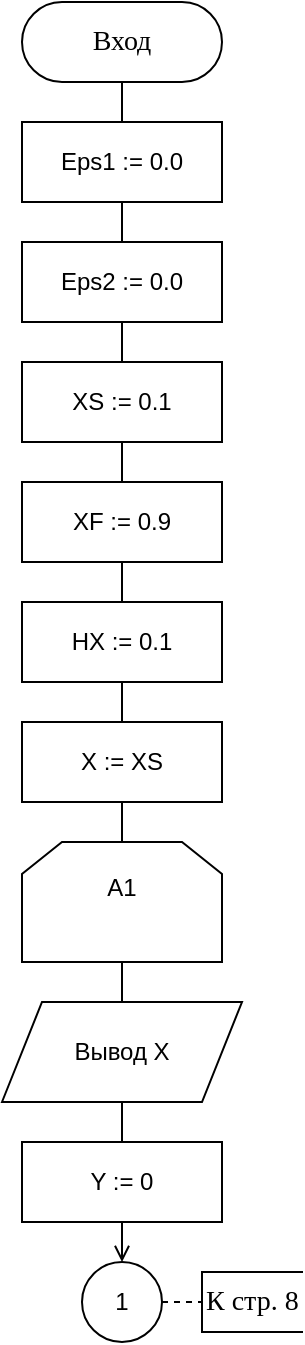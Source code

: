 <mxfile version="15.3.8" type="device" pages="4"><diagram id="9gmfruYeRPIDGC8wQtNc" name="1"><mxGraphModel dx="1024" dy="592" grid="1" gridSize="10" guides="1" tooltips="1" connect="1" arrows="1" fold="1" page="1" pageScale="1" pageWidth="827" pageHeight="1169" math="0" shadow="0"><root><mxCell id="0"/><mxCell id="1" parent="0"/><mxCell id="8juXP-G68A6vsnn7mRuL-12" style="edgeStyle=orthogonalEdgeStyle;rounded=0;orthogonalLoop=1;jettySize=auto;html=1;exitX=0.5;exitY=1;exitDx=0;exitDy=0;entryX=0.5;entryY=0;entryDx=0;entryDy=0;endArrow=none;endFill=0;" parent="1" source="8juXP-G68A6vsnn7mRuL-1" target="8juXP-G68A6vsnn7mRuL-2" edge="1"><mxGeometry relative="1" as="geometry"/></mxCell><mxCell id="8juXP-G68A6vsnn7mRuL-1" value="&lt;font face=&quot;Times New Roman&quot; style=&quot;font-size: 14px&quot;&gt;Вход&lt;/font&gt;" style="rounded=1;whiteSpace=wrap;html=1;arcSize=50;" parent="1" vertex="1"><mxGeometry x="280" y="40" width="100" height="40" as="geometry"/></mxCell><mxCell id="8juXP-G68A6vsnn7mRuL-13" style="edgeStyle=orthogonalEdgeStyle;rounded=0;orthogonalLoop=1;jettySize=auto;html=1;exitX=0.5;exitY=1;exitDx=0;exitDy=0;entryX=0.5;entryY=0;entryDx=0;entryDy=0;endArrow=none;endFill=0;" parent="1" source="8juXP-G68A6vsnn7mRuL-2" target="8juXP-G68A6vsnn7mRuL-3" edge="1"><mxGeometry relative="1" as="geometry"/></mxCell><mxCell id="8juXP-G68A6vsnn7mRuL-2" value="Eps1 := 0.0" style="rounded=0;whiteSpace=wrap;html=1;" parent="1" vertex="1"><mxGeometry x="280" y="100" width="100" height="40" as="geometry"/></mxCell><mxCell id="8juXP-G68A6vsnn7mRuL-14" style="edgeStyle=orthogonalEdgeStyle;rounded=0;orthogonalLoop=1;jettySize=auto;html=1;exitX=0.5;exitY=1;exitDx=0;exitDy=0;entryX=0.5;entryY=0;entryDx=0;entryDy=0;endArrow=none;endFill=0;" parent="1" source="8juXP-G68A6vsnn7mRuL-3" target="8juXP-G68A6vsnn7mRuL-4" edge="1"><mxGeometry relative="1" as="geometry"/></mxCell><mxCell id="8juXP-G68A6vsnn7mRuL-3" value="Eps2 := 0.0" style="rounded=0;whiteSpace=wrap;html=1;" parent="1" vertex="1"><mxGeometry x="280" y="160" width="100" height="40" as="geometry"/></mxCell><mxCell id="8juXP-G68A6vsnn7mRuL-15" style="edgeStyle=orthogonalEdgeStyle;rounded=0;orthogonalLoop=1;jettySize=auto;html=1;exitX=0.5;exitY=1;exitDx=0;exitDy=0;entryX=0.5;entryY=0;entryDx=0;entryDy=0;endArrow=none;endFill=0;" parent="1" source="8juXP-G68A6vsnn7mRuL-4" target="8juXP-G68A6vsnn7mRuL-5" edge="1"><mxGeometry relative="1" as="geometry"/></mxCell><mxCell id="8juXP-G68A6vsnn7mRuL-4" value="XS := 0.1" style="rounded=0;whiteSpace=wrap;html=1;" parent="1" vertex="1"><mxGeometry x="280" y="220" width="100" height="40" as="geometry"/></mxCell><mxCell id="8juXP-G68A6vsnn7mRuL-17" style="edgeStyle=orthogonalEdgeStyle;rounded=0;orthogonalLoop=1;jettySize=auto;html=1;exitX=0.5;exitY=1;exitDx=0;exitDy=0;entryX=0.5;entryY=0;entryDx=0;entryDy=0;endArrow=none;endFill=0;" parent="1" source="8juXP-G68A6vsnn7mRuL-5" target="8juXP-G68A6vsnn7mRuL-6" edge="1"><mxGeometry relative="1" as="geometry"/></mxCell><mxCell id="8juXP-G68A6vsnn7mRuL-5" value="XF := 0.9" style="rounded=0;whiteSpace=wrap;html=1;" parent="1" vertex="1"><mxGeometry x="280" y="280" width="100" height="40" as="geometry"/></mxCell><mxCell id="8juXP-G68A6vsnn7mRuL-18" style="edgeStyle=orthogonalEdgeStyle;rounded=0;orthogonalLoop=1;jettySize=auto;html=1;exitX=0.5;exitY=1;exitDx=0;exitDy=0;entryX=0.5;entryY=0;entryDx=0;entryDy=0;endArrow=none;endFill=0;" parent="1" source="8juXP-G68A6vsnn7mRuL-6" target="8juXP-G68A6vsnn7mRuL-7" edge="1"><mxGeometry relative="1" as="geometry"/></mxCell><mxCell id="8juXP-G68A6vsnn7mRuL-6" value="HX := 0.1" style="rounded=0;whiteSpace=wrap;html=1;" parent="1" vertex="1"><mxGeometry x="280" y="340" width="100" height="40" as="geometry"/></mxCell><mxCell id="8juXP-G68A6vsnn7mRuL-19" style="edgeStyle=orthogonalEdgeStyle;rounded=0;orthogonalLoop=1;jettySize=auto;html=1;exitX=0.5;exitY=1;exitDx=0;exitDy=0;entryX=0.5;entryY=0;entryDx=0;entryDy=0;endArrow=none;endFill=0;" parent="1" source="8juXP-G68A6vsnn7mRuL-7" target="8juXP-G68A6vsnn7mRuL-8" edge="1"><mxGeometry relative="1" as="geometry"/></mxCell><mxCell id="8juXP-G68A6vsnn7mRuL-7" value="X := XS" style="rounded=0;whiteSpace=wrap;html=1;" parent="1" vertex="1"><mxGeometry x="280" y="400" width="100" height="40" as="geometry"/></mxCell><mxCell id="8juXP-G68A6vsnn7mRuL-20" style="edgeStyle=orthogonalEdgeStyle;rounded=0;orthogonalLoop=1;jettySize=auto;html=1;exitX=0.5;exitY=1;exitDx=0;exitDy=0;entryX=0.5;entryY=0;entryDx=0;entryDy=0;endArrow=none;endFill=0;" parent="1" source="8juXP-G68A6vsnn7mRuL-8" target="8juXP-G68A6vsnn7mRuL-9" edge="1"><mxGeometry relative="1" as="geometry"/></mxCell><mxCell id="8juXP-G68A6vsnn7mRuL-8" value="A1&lt;br&gt;&lt;br&gt;" style="shape=loopLimit;whiteSpace=wrap;html=1;" parent="1" vertex="1"><mxGeometry x="280" y="460" width="100" height="60" as="geometry"/></mxCell><mxCell id="8juXP-G68A6vsnn7mRuL-21" style="edgeStyle=orthogonalEdgeStyle;rounded=0;orthogonalLoop=1;jettySize=auto;html=1;exitX=0.5;exitY=1;exitDx=0;exitDy=0;entryX=0.5;entryY=0;entryDx=0;entryDy=0;endArrow=none;endFill=0;" parent="1" source="8juXP-G68A6vsnn7mRuL-9" target="8juXP-G68A6vsnn7mRuL-10" edge="1"><mxGeometry relative="1" as="geometry"/></mxCell><mxCell id="8juXP-G68A6vsnn7mRuL-9" value="Вывод X" style="shape=parallelogram;perimeter=parallelogramPerimeter;whiteSpace=wrap;html=1;fixedSize=1;" parent="1" vertex="1"><mxGeometry x="270" y="540" width="120" height="50" as="geometry"/></mxCell><mxCell id="8juXP-G68A6vsnn7mRuL-22" style="edgeStyle=orthogonalEdgeStyle;rounded=0;orthogonalLoop=1;jettySize=auto;html=1;exitX=0.5;exitY=1;exitDx=0;exitDy=0;entryX=0.5;entryY=0;entryDx=0;entryDy=0;endArrow=open;endFill=0;" parent="1" source="8juXP-G68A6vsnn7mRuL-10" target="8juXP-G68A6vsnn7mRuL-11" edge="1"><mxGeometry relative="1" as="geometry"/></mxCell><mxCell id="8juXP-G68A6vsnn7mRuL-10" value="Y := 0" style="rounded=0;whiteSpace=wrap;html=1;" parent="1" vertex="1"><mxGeometry x="280" y="610" width="100" height="40" as="geometry"/></mxCell><mxCell id="8juXP-G68A6vsnn7mRuL-11" value="1" style="ellipse;whiteSpace=wrap;html=1;aspect=fixed;" parent="1" vertex="1"><mxGeometry x="310" y="670" width="40" height="40" as="geometry"/></mxCell><mxCell id="nIvjMvlP7200FBzQKRM8-1" value="" style="endArrow=none;dashed=1;html=1;exitX=1;exitY=0.5;exitDx=0;exitDy=0;" parent="1" source="8juXP-G68A6vsnn7mRuL-11" edge="1"><mxGeometry width="50" height="50" relative="1" as="geometry"><mxPoint x="380" y="720" as="sourcePoint"/><mxPoint x="370" y="690" as="targetPoint"/></mxGeometry></mxCell><mxCell id="nIvjMvlP7200FBzQKRM8-2" value="&lt;font face=&quot;Times New Roman&quot; style=&quot;font-size: 14px&quot;&gt;К стр. 8&lt;/font&gt;" style="shape=partialRectangle;whiteSpace=wrap;html=1;bottom=1;right=1;left=1;top=0;fillColor=none;routingCenterX=-0.5;direction=south;align=left;" parent="1" vertex="1"><mxGeometry x="370" y="675" width="50" height="30" as="geometry"/></mxCell></root></mxGraphModel></diagram><diagram id="bFmFDQB3nz55uc6ClFrS" name="2"><mxGraphModel dx="1024" dy="592" grid="1" gridSize="10" guides="1" tooltips="1" connect="1" arrows="1" fold="1" page="1" pageScale="1" pageWidth="827" pageHeight="1169" math="0" shadow="0"><root><mxCell id="Yv3zDqngTNj2HVO2tSCc-0"/><mxCell id="Yv3zDqngTNj2HVO2tSCc-1" parent="Yv3zDqngTNj2HVO2tSCc-0"/><mxCell id="gm376fnpzQZLO394L_O3-1" style="edgeStyle=orthogonalEdgeStyle;rounded=0;orthogonalLoop=1;jettySize=auto;html=1;exitX=0.5;exitY=1;exitDx=0;exitDy=0;entryX=0.5;entryY=0;entryDx=0;entryDy=0;endArrow=open;endFill=0;" parent="Yv3zDqngTNj2HVO2tSCc-1" source="BJmzJJwuSOApzYdv45bV-0" target="s7yHXCPKb0v6-j1lRYhe-0" edge="1"><mxGeometry relative="1" as="geometry"/></mxCell><mxCell id="BJmzJJwuSOApzYdv45bV-0" value="1" style="ellipse;whiteSpace=wrap;html=1;aspect=fixed;" parent="Yv3zDqngTNj2HVO2tSCc-1" vertex="1"><mxGeometry x="310" y="60" width="40" height="40" as="geometry"/></mxCell><mxCell id="gm376fnpzQZLO394L_O3-5" style="edgeStyle=orthogonalEdgeStyle;rounded=0;orthogonalLoop=1;jettySize=auto;html=1;exitX=0.5;exitY=1;exitDx=0;exitDy=0;entryX=0.5;entryY=0;entryDx=0;entryDy=0;endArrow=none;endFill=0;" parent="Yv3zDqngTNj2HVO2tSCc-1" source="s7yHXCPKb0v6-j1lRYhe-0" target="s7yHXCPKb0v6-j1lRYhe-1" edge="1"><mxGeometry relative="1" as="geometry"/></mxCell><mxCell id="s7yHXCPKb0v6-j1lRYhe-0" value="Denum := 1" style="rounded=0;whiteSpace=wrap;html=1;" parent="Yv3zDqngTNj2HVO2tSCc-1" vertex="1"><mxGeometry x="280" y="120" width="100" height="40" as="geometry"/></mxCell><mxCell id="gm376fnpzQZLO394L_O3-7" style="edgeStyle=orthogonalEdgeStyle;rounded=0;orthogonalLoop=1;jettySize=auto;html=1;exitX=0.5;exitY=1;exitDx=0;exitDy=0;entryX=0.5;entryY=0;entryDx=0;entryDy=0;endArrow=none;endFill=0;" parent="Yv3zDqngTNj2HVO2tSCc-1" source="s7yHXCPKb0v6-j1lRYhe-1" target="s7yHXCPKb0v6-j1lRYhe-2" edge="1"><mxGeometry relative="1" as="geometry"/></mxCell><mxCell id="s7yHXCPKb0v6-j1lRYhe-1" value="k := 0" style="rounded=0;whiteSpace=wrap;html=1;" parent="Yv3zDqngTNj2HVO2tSCc-1" vertex="1"><mxGeometry x="280" y="180" width="100" height="40" as="geometry"/></mxCell><mxCell id="gm376fnpzQZLO394L_O3-8" style="edgeStyle=orthogonalEdgeStyle;rounded=0;orthogonalLoop=1;jettySize=auto;html=1;exitX=0.5;exitY=1;exitDx=0;exitDy=0;entryX=0.5;entryY=0;entryDx=0;entryDy=0;endArrow=none;endFill=0;" parent="Yv3zDqngTNj2HVO2tSCc-1" source="s7yHXCPKb0v6-j1lRYhe-2" target="s7yHXCPKb0v6-j1lRYhe-3" edge="1"><mxGeometry relative="1" as="geometry"/></mxCell><mxCell id="s7yHXCPKb0v6-j1lRYhe-2" value="Frac := X" style="rounded=0;whiteSpace=wrap;html=1;" parent="Yv3zDqngTNj2HVO2tSCc-1" vertex="1"><mxGeometry x="280" y="240" width="100" height="40" as="geometry"/></mxCell><mxCell id="gm376fnpzQZLO394L_O3-9" style="edgeStyle=orthogonalEdgeStyle;rounded=0;orthogonalLoop=1;jettySize=auto;html=1;exitX=0.5;exitY=1;exitDx=0;exitDy=0;entryX=0.5;entryY=0;entryDx=0;entryDy=0;endArrow=none;endFill=0;" parent="Yv3zDqngTNj2HVO2tSCc-1" source="s7yHXCPKb0v6-j1lRYhe-3" target="s7yHXCPKb0v6-j1lRYhe-4" edge="1"><mxGeometry relative="1" as="geometry"/></mxCell><mxCell id="s7yHXCPKb0v6-j1lRYhe-3" value="HasReached :=&lt;br&gt;false" style="rounded=0;whiteSpace=wrap;html=1;" parent="Yv3zDqngTNj2HVO2tSCc-1" vertex="1"><mxGeometry x="280" y="300" width="100" height="40" as="geometry"/></mxCell><mxCell id="gm376fnpzQZLO394L_O3-10" style="edgeStyle=orthogonalEdgeStyle;rounded=0;orthogonalLoop=1;jettySize=auto;html=1;exitX=0.5;exitY=1;exitDx=0;exitDy=0;entryX=0.5;entryY=0;entryDx=0;entryDy=0;endArrow=none;endFill=0;" parent="Yv3zDqngTNj2HVO2tSCc-1" source="s7yHXCPKb0v6-j1lRYhe-4" target="jybMXUVATHgSj30XBY1u-0" edge="1"><mxGeometry relative="1" as="geometry"/></mxCell><mxCell id="s7yHXCPKb0v6-j1lRYhe-4" value="A2&lt;br&gt;&lt;br&gt;&lt;br&gt;" style="shape=loopLimit;whiteSpace=wrap;html=1;" parent="Yv3zDqngTNj2HVO2tSCc-1" vertex="1"><mxGeometry x="280" y="360" width="100" height="60" as="geometry"/></mxCell><mxCell id="gm376fnpzQZLO394L_O3-11" style="edgeStyle=orthogonalEdgeStyle;rounded=0;orthogonalLoop=1;jettySize=auto;html=1;exitX=0.5;exitY=1;exitDx=0;exitDy=0;entryX=0.5;entryY=0;entryDx=0;entryDy=0;endArrow=none;endFill=0;" parent="Yv3zDqngTNj2HVO2tSCc-1" source="jybMXUVATHgSj30XBY1u-0" target="jybMXUVATHgSj30XBY1u-1" edge="1"><mxGeometry relative="1" as="geometry"/></mxCell><mxCell id="jybMXUVATHgSj30XBY1u-0" value="Y := Y + Frac" style="rounded=0;whiteSpace=wrap;html=1;" parent="Yv3zDqngTNj2HVO2tSCc-1" vertex="1"><mxGeometry x="280" y="440" width="100" height="40" as="geometry"/></mxCell><mxCell id="gm376fnpzQZLO394L_O3-12" style="edgeStyle=orthogonalEdgeStyle;rounded=0;orthogonalLoop=1;jettySize=auto;html=1;exitX=0.5;exitY=1;exitDx=0;exitDy=0;entryX=0.5;entryY=0;entryDx=0;entryDy=0;endArrow=none;endFill=0;" parent="Yv3zDqngTNj2HVO2tSCc-1" source="jybMXUVATHgSj30XBY1u-1" target="jybMXUVATHgSj30XBY1u-2" edge="1"><mxGeometry relative="1" as="geometry"/></mxCell><mxCell id="jybMXUVATHgSj30XBY1u-1" value="&lt;span&gt;k := k + 1&lt;/span&gt;" style="rounded=0;whiteSpace=wrap;html=1;" parent="Yv3zDqngTNj2HVO2tSCc-1" vertex="1"><mxGeometry x="280" y="500" width="100" height="40" as="geometry"/></mxCell><mxCell id="gm376fnpzQZLO394L_O3-13" style="edgeStyle=orthogonalEdgeStyle;rounded=0;orthogonalLoop=1;jettySize=auto;html=1;exitX=0.5;exitY=1;exitDx=0;exitDy=0;entryX=0.5;entryY=0;entryDx=0;entryDy=0;endArrow=none;endFill=0;" parent="Yv3zDqngTNj2HVO2tSCc-1" source="jybMXUVATHgSj30XBY1u-2" target="jybMXUVATHgSj30XBY1u-3" edge="1"><mxGeometry relative="1" as="geometry"/></mxCell><mxCell id="jybMXUVATHgSj30XBY1u-2" value="Num := exp((4*k+1)*ln(X))" style="rounded=0;whiteSpace=wrap;html=1;" parent="Yv3zDqngTNj2HVO2tSCc-1" vertex="1"><mxGeometry x="280" y="560" width="100" height="40" as="geometry"/></mxCell><mxCell id="gm376fnpzQZLO394L_O3-2" style="edgeStyle=orthogonalEdgeStyle;rounded=0;orthogonalLoop=1;jettySize=auto;html=1;exitX=0.5;exitY=1;exitDx=0;exitDy=0;entryX=0.5;entryY=0;entryDx=0;entryDy=0;endArrow=open;endFill=0;" parent="Yv3zDqngTNj2HVO2tSCc-1" source="jybMXUVATHgSj30XBY1u-3" target="gm376fnpzQZLO394L_O3-0" edge="1"><mxGeometry relative="1" as="geometry"/></mxCell><mxCell id="jybMXUVATHgSj30XBY1u-3" value="A3&lt;br&gt;&lt;br&gt;i := 0, i &amp;lt;= 3" style="shape=loopLimit;whiteSpace=wrap;html=1;" parent="Yv3zDqngTNj2HVO2tSCc-1" vertex="1"><mxGeometry x="280" y="620" width="100" height="60" as="geometry"/></mxCell><mxCell id="gm376fnpzQZLO394L_O3-0" value="2" style="ellipse;whiteSpace=wrap;html=1;aspect=fixed;" parent="Yv3zDqngTNj2HVO2tSCc-1" vertex="1"><mxGeometry x="310" y="700" width="40" height="40" as="geometry"/></mxCell><mxCell id="MQvlkc-9_nU_2n4SEYeD-0" value="&lt;font face=&quot;Times New Roman&quot; style=&quot;font-size: 14px&quot;&gt;К стр. 9&lt;/font&gt;" style="shape=partialRectangle;whiteSpace=wrap;html=1;bottom=1;right=1;left=1;top=0;fillColor=none;routingCenterX=-0.5;direction=south;align=left;" parent="Yv3zDqngTNj2HVO2tSCc-1" vertex="1"><mxGeometry x="370" y="705" width="50" height="30" as="geometry"/></mxCell><mxCell id="BG8MZfBlhMgAGeMvJQNx-1" value="" style="endArrow=none;dashed=1;html=1;exitX=1;exitY=0.5;exitDx=0;exitDy=0;" parent="Yv3zDqngTNj2HVO2tSCc-1" edge="1"><mxGeometry width="50" height="50" relative="1" as="geometry"><mxPoint x="350" y="719.83" as="sourcePoint"/><mxPoint x="370" y="719.83" as="targetPoint"/><Array as="points"/></mxGeometry></mxCell><mxCell id="BG8MZfBlhMgAGeMvJQNx-4" value="&lt;font face=&quot;Times New Roman&quot; style=&quot;font-size: 14px&quot;&gt;Из стр. 7&lt;/font&gt;" style="shape=partialRectangle;whiteSpace=wrap;html=1;bottom=1;right=1;left=1;top=0;fillColor=none;routingCenterX=-0.5;direction=north;align=right;" parent="Yv3zDqngTNj2HVO2tSCc-1" vertex="1"><mxGeometry x="230" y="65" width="60" height="30" as="geometry"/></mxCell><mxCell id="BG8MZfBlhMgAGeMvJQNx-5" value="" style="endArrow=none;dashed=1;html=1;exitX=1;exitY=0.5;exitDx=0;exitDy=0;" parent="Yv3zDqngTNj2HVO2tSCc-1" edge="1"><mxGeometry width="50" height="50" relative="1" as="geometry"><mxPoint x="290" y="79.83" as="sourcePoint"/><mxPoint x="310" y="79.83" as="targetPoint"/><Array as="points"/></mxGeometry></mxCell></root></mxGraphModel></diagram><diagram id="-FrgCTVgiwag61V2sfPa" name="3"><mxGraphModel dx="1024" dy="592" grid="1" gridSize="10" guides="1" tooltips="1" connect="1" arrows="1" fold="1" page="1" pageScale="1" pageWidth="827" pageHeight="1169" math="0" shadow="0"><root><mxCell id="81coDlPAgN-adyMaMoHY-0"/><mxCell id="81coDlPAgN-adyMaMoHY-1" parent="81coDlPAgN-adyMaMoHY-0"/><mxCell id="ObcXSGe7cE1EBBFlqTI6-4" style="edgeStyle=orthogonalEdgeStyle;rounded=0;orthogonalLoop=1;jettySize=auto;html=1;exitX=0.5;exitY=1;exitDx=0;exitDy=0;entryX=0.5;entryY=0;entryDx=0;entryDy=0;endArrow=open;endFill=0;" parent="81coDlPAgN-adyMaMoHY-1" source="81coDlPAgN-adyMaMoHY-2" target="XB9fHCSMAYWEXwSk6iAX-0" edge="1"><mxGeometry relative="1" as="geometry"/></mxCell><mxCell id="81coDlPAgN-adyMaMoHY-2" value="2" style="ellipse;whiteSpace=wrap;html=1;aspect=fixed;" parent="81coDlPAgN-adyMaMoHY-1" vertex="1"><mxGeometry x="280" y="40" width="40" height="40" as="geometry"/></mxCell><mxCell id="ObcXSGe7cE1EBBFlqTI6-5" style="edgeStyle=orthogonalEdgeStyle;rounded=0;orthogonalLoop=1;jettySize=auto;html=1;exitX=0.5;exitY=1;exitDx=0;exitDy=0;entryX=0.5;entryY=0;entryDx=0;entryDy=0;endArrow=none;endFill=0;" parent="81coDlPAgN-adyMaMoHY-1" source="XB9fHCSMAYWEXwSk6iAX-0" target="IN4kfbdDT-2hwV58Ja2N-0" edge="1"><mxGeometry relative="1" as="geometry"/></mxCell><mxCell id="XB9fHCSMAYWEXwSk6iAX-0" value="Denum := Denum&lt;br&gt;&amp;nbsp;* (4*k+1 - i)" style="rounded=0;whiteSpace=wrap;html=1;" parent="81coDlPAgN-adyMaMoHY-1" vertex="1"><mxGeometry x="250" y="100" width="100" height="40" as="geometry"/></mxCell><mxCell id="ObcXSGe7cE1EBBFlqTI6-7" style="edgeStyle=orthogonalEdgeStyle;rounded=0;orthogonalLoop=1;jettySize=auto;html=1;exitX=0.5;exitY=1;exitDx=0;exitDy=0;entryX=0.5;entryY=0;entryDx=0;entryDy=0;endArrow=none;endFill=0;" parent="81coDlPAgN-adyMaMoHY-1" source="IN4kfbdDT-2hwV58Ja2N-0" target="dyCKrb7bhC_7fadmVed5-0" edge="1"><mxGeometry relative="1" as="geometry"/></mxCell><mxCell id="IN4kfbdDT-2hwV58Ja2N-0" value="i := i + 1&lt;br&gt;&lt;br&gt;A3" style="shape=loopLimit;whiteSpace=wrap;html=1;flipV=1;" parent="81coDlPAgN-adyMaMoHY-1" vertex="1"><mxGeometry x="250" y="160" width="100" height="60" as="geometry"/></mxCell><mxCell id="ObcXSGe7cE1EBBFlqTI6-8" style="edgeStyle=orthogonalEdgeStyle;rounded=0;orthogonalLoop=1;jettySize=auto;html=1;exitX=0.5;exitY=1;exitDx=0;exitDy=0;entryX=0.5;entryY=0;entryDx=0;entryDy=0;endArrow=none;endFill=0;" parent="81coDlPAgN-adyMaMoHY-1" source="dyCKrb7bhC_7fadmVed5-0" target="dyCKrb7bhC_7fadmVed5-1" edge="1"><mxGeometry relative="1" as="geometry"/></mxCell><mxCell id="dyCKrb7bhC_7fadmVed5-0" value="Frac := Num / Denum" style="rounded=0;whiteSpace=wrap;html=1;" parent="81coDlPAgN-adyMaMoHY-1" vertex="1"><mxGeometry x="250" y="240" width="100" height="40" as="geometry"/></mxCell><mxCell id="ObcXSGe7cE1EBBFlqTI6-9" style="edgeStyle=orthogonalEdgeStyle;rounded=0;orthogonalLoop=1;jettySize=auto;html=1;exitX=0.5;exitY=1;exitDx=0;exitDy=0;entryX=0.5;entryY=0;entryDx=0;entryDy=0;endArrow=none;endFill=0;" parent="81coDlPAgN-adyMaMoHY-1" source="dyCKrb7bhC_7fadmVed5-1" target="dyCKrb7bhC_7fadmVed5-2" edge="1"><mxGeometry relative="1" as="geometry"/></mxCell><mxCell id="ObcXSGe7cE1EBBFlqTI6-15" style="edgeStyle=orthogonalEdgeStyle;rounded=0;orthogonalLoop=1;jettySize=auto;html=1;exitX=1;exitY=0.5;exitDx=0;exitDy=0;endArrow=open;endFill=0;" parent="81coDlPAgN-adyMaMoHY-1" source="dyCKrb7bhC_7fadmVed5-1" edge="1"><mxGeometry relative="1" as="geometry"><mxPoint x="300" y="480" as="targetPoint"/><Array as="points"><mxPoint x="370" y="320"/><mxPoint x="370" y="480"/></Array></mxGeometry></mxCell><mxCell id="dyCKrb7bhC_7fadmVed5-1" value="Условие" style="rhombus;whiteSpace=wrap;html=1;" parent="81coDlPAgN-adyMaMoHY-1" vertex="1"><mxGeometry x="250" y="300" width="100" height="40" as="geometry"/></mxCell><mxCell id="ObcXSGe7cE1EBBFlqTI6-10" style="edgeStyle=orthogonalEdgeStyle;rounded=0;orthogonalLoop=1;jettySize=auto;html=1;exitX=0.5;exitY=1;exitDx=0;exitDy=0;entryX=0.5;entryY=0;entryDx=0;entryDy=0;endArrow=none;endFill=0;" parent="81coDlPAgN-adyMaMoHY-1" source="dyCKrb7bhC_7fadmVed5-2" target="dyCKrb7bhC_7fadmVed5-3" edge="1"><mxGeometry relative="1" as="geometry"/></mxCell><mxCell id="dyCKrb7bhC_7fadmVed5-2" value="HasReached := true" style="rounded=0;whiteSpace=wrap;html=1;" parent="81coDlPAgN-adyMaMoHY-1" vertex="1"><mxGeometry x="250" y="360" width="100" height="40" as="geometry"/></mxCell><mxCell id="ObcXSGe7cE1EBBFlqTI6-11" style="edgeStyle=orthogonalEdgeStyle;rounded=0;orthogonalLoop=1;jettySize=auto;html=1;exitX=0.5;exitY=1;exitDx=0;exitDy=0;entryX=0.5;entryY=0;entryDx=0;entryDy=0;endArrow=none;endFill=0;" parent="81coDlPAgN-adyMaMoHY-1" source="dyCKrb7bhC_7fadmVed5-3" target="ObcXSGe7cE1EBBFlqTI6-0" edge="1"><mxGeometry relative="1" as="geometry"/></mxCell><mxCell id="dyCKrb7bhC_7fadmVed5-3" value="Вывод Y" style="shape=parallelogram;perimeter=parallelogramPerimeter;whiteSpace=wrap;html=1;fixedSize=1;" parent="81coDlPAgN-adyMaMoHY-1" vertex="1"><mxGeometry x="240" y="420" width="120" height="50" as="geometry"/></mxCell><mxCell id="ObcXSGe7cE1EBBFlqTI6-12" style="edgeStyle=orthogonalEdgeStyle;rounded=0;orthogonalLoop=1;jettySize=auto;html=1;exitX=0.5;exitY=1;exitDx=0;exitDy=0;entryX=0.5;entryY=0;entryDx=0;entryDy=0;endArrow=none;endFill=0;" parent="81coDlPAgN-adyMaMoHY-1" source="ObcXSGe7cE1EBBFlqTI6-0" target="ObcXSGe7cE1EBBFlqTI6-1" edge="1"><mxGeometry relative="1" as="geometry"/></mxCell><mxCell id="ObcXSGe7cE1EBBFlqTI6-0" value="Frac &amp;lt;= Eps2&lt;br&gt;&lt;br&gt;A2" style="shape=loopLimit;whiteSpace=wrap;html=1;flipV=1;" parent="81coDlPAgN-adyMaMoHY-1" vertex="1"><mxGeometry x="250" y="490" width="100" height="60" as="geometry"/></mxCell><mxCell id="ObcXSGe7cE1EBBFlqTI6-13" style="edgeStyle=orthogonalEdgeStyle;rounded=0;orthogonalLoop=1;jettySize=auto;html=1;exitX=0.5;exitY=1;exitDx=0;exitDy=0;entryX=0.5;entryY=0;entryDx=0;entryDy=0;endArrow=none;endFill=0;" parent="81coDlPAgN-adyMaMoHY-1" source="ObcXSGe7cE1EBBFlqTI6-1" edge="1"><mxGeometry relative="1" as="geometry"><mxPoint x="300" y="640" as="targetPoint"/></mxGeometry></mxCell><mxCell id="ObcXSGe7cE1EBBFlqTI6-1" value="Вывод Y" style="shape=parallelogram;perimeter=parallelogramPerimeter;whiteSpace=wrap;html=1;fixedSize=1;" parent="81coDlPAgN-adyMaMoHY-1" vertex="1"><mxGeometry x="240" y="570" width="120" height="50" as="geometry"/></mxCell><mxCell id="ObcXSGe7cE1EBBFlqTI6-16" value="Да" style="text;html=1;strokeColor=none;fillColor=none;align=center;verticalAlign=middle;whiteSpace=wrap;rounded=0;" parent="81coDlPAgN-adyMaMoHY-1" vertex="1"><mxGeometry x="289" y="336" width="40" height="20" as="geometry"/></mxCell><mxCell id="ObcXSGe7cE1EBBFlqTI6-17" value="Нет" style="text;html=1;strokeColor=none;fillColor=none;align=center;verticalAlign=middle;whiteSpace=wrap;rounded=0;" parent="81coDlPAgN-adyMaMoHY-1" vertex="1"><mxGeometry x="341" y="303" width="40" height="20" as="geometry"/></mxCell><mxCell id="QRPuEU_MT9uuIyXWPzlP-0" value="&lt;font face=&quot;Times New Roman&quot; style=&quot;font-size: 14px&quot;&gt;Из стр. 8&lt;/font&gt;" style="shape=partialRectangle;whiteSpace=wrap;html=1;bottom=1;right=1;left=1;top=0;fillColor=none;routingCenterX=-0.5;direction=north;align=right;" parent="81coDlPAgN-adyMaMoHY-1" vertex="1"><mxGeometry x="200" y="45" width="60" height="30" as="geometry"/></mxCell><mxCell id="QRPuEU_MT9uuIyXWPzlP-1" value="" style="endArrow=none;dashed=1;html=1;exitX=1;exitY=0.5;exitDx=0;exitDy=0;" parent="81coDlPAgN-adyMaMoHY-1" edge="1"><mxGeometry width="50" height="50" relative="1" as="geometry"><mxPoint x="260.0" y="59.83" as="sourcePoint"/><mxPoint x="280.0" y="59.83" as="targetPoint"/><Array as="points"/></mxGeometry></mxCell><mxCell id="Adgb_BWSEcr0SWOtm7um-0" value="&lt;font face=&quot;Times New Roman&quot;&gt;&lt;span style=&quot;font-size: 14px&quot;&gt;not HasReached&lt;br&gt;and&lt;br&gt;Frac &amp;lt;= Eps1&lt;br&gt;&lt;/span&gt;&lt;/font&gt;" style="shape=partialRectangle;whiteSpace=wrap;html=1;bottom=1;right=1;left=1;top=0;fillColor=none;routingCenterX=-0.5;direction=north;align=right;" parent="81coDlPAgN-adyMaMoHY-1" vertex="1"><mxGeometry x="130" y="293.75" width="100" height="52.5" as="geometry"/></mxCell><mxCell id="Adgb_BWSEcr0SWOtm7um-1" value="" style="endArrow=none;dashed=1;html=1;exitX=1;exitY=0.5;exitDx=0;exitDy=0;" parent="81coDlPAgN-adyMaMoHY-1" edge="1"><mxGeometry width="50" height="50" relative="1" as="geometry"><mxPoint x="230" y="319.83" as="sourcePoint"/><mxPoint x="250" y="319.83" as="targetPoint"/><Array as="points"/></mxGeometry></mxCell><mxCell id="gHHrrCcvat5FUatSe6_C-0" value="" style="endArrow=none;dashed=1;html=1;" parent="81coDlPAgN-adyMaMoHY-1" edge="1"><mxGeometry width="50" height="50" relative="1" as="geometry"><mxPoint x="340" y="720" as="sourcePoint"/><mxPoint x="320" y="720" as="targetPoint"/></mxGeometry></mxCell><mxCell id="gHHrrCcvat5FUatSe6_C-1" value="&lt;font face=&quot;Times New Roman&quot; style=&quot;font-size: 14px&quot;&gt;3&lt;/font&gt;" style="ellipse;whiteSpace=wrap;html=1;aspect=fixed;align=center;" parent="81coDlPAgN-adyMaMoHY-1" vertex="1"><mxGeometry x="280" y="700" width="40" height="40" as="geometry"/></mxCell><mxCell id="gHHrrCcvat5FUatSe6_C-2" value="&lt;font face=&quot;Times New Roman&quot; style=&quot;font-size: 14px&quot;&gt;К стр. 10&lt;/font&gt;" style="shape=partialRectangle;whiteSpace=wrap;html=1;bottom=1;right=1;left=1;top=0;fillColor=none;routingCenterX=-0.5;direction=south;align=left;" parent="81coDlPAgN-adyMaMoHY-1" vertex="1"><mxGeometry x="340" y="705" width="60" height="30" as="geometry"/></mxCell><mxCell id="gHHrrCcvat5FUatSe6_C-4" style="edgeStyle=orthogonalEdgeStyle;rounded=0;orthogonalLoop=1;jettySize=auto;html=1;exitX=0.5;exitY=1;exitDx=0;exitDy=0;entryX=0.5;entryY=0;entryDx=0;entryDy=0;endArrow=open;endFill=0;" parent="81coDlPAgN-adyMaMoHY-1" source="gHHrrCcvat5FUatSe6_C-3" target="gHHrrCcvat5FUatSe6_C-1" edge="1"><mxGeometry relative="1" as="geometry"/></mxCell><mxCell id="gHHrrCcvat5FUatSe6_C-3" value="X := X + HX" style="rounded=0;whiteSpace=wrap;html=1;fontFamily=Times New Roman;fontSize=14;" parent="81coDlPAgN-adyMaMoHY-1" vertex="1"><mxGeometry x="250" y="640" width="100" height="40" as="geometry"/></mxCell></root></mxGraphModel></diagram><diagram id="9ZgBGC4t5clPP8-tMqxi" name="4"><mxGraphModel dx="1024" dy="592" grid="1" gridSize="10" guides="1" tooltips="1" connect="1" arrows="1" fold="1" page="1" pageScale="1" pageWidth="827" pageHeight="1169" math="0" shadow="0"><root><mxCell id="OQotCc271Z4iPbiqD2Oj-0"/><mxCell id="OQotCc271Z4iPbiqD2Oj-1" parent="OQotCc271Z4iPbiqD2Oj-0"/><mxCell id="uWIh5eXckU_Ud2baynsu-0" style="edgeStyle=orthogonalEdgeStyle;rounded=0;orthogonalLoop=1;jettySize=auto;html=1;exitX=0.5;exitY=1;exitDx=0;exitDy=0;entryX=0.5;entryY=0;entryDx=0;entryDy=0;endArrow=none;endFill=0;" parent="OQotCc271Z4iPbiqD2Oj-1" source="uWIh5eXckU_Ud2baynsu-1" target="uWIh5eXckU_Ud2baynsu-2" edge="1"><mxGeometry relative="1" as="geometry"/></mxCell><mxCell id="uWIh5eXckU_Ud2baynsu-1" value="X &amp;gt; XF&lt;br&gt;&lt;br&gt;A1" style="shape=loopLimit;whiteSpace=wrap;html=1;flipV=1;" parent="OQotCc271Z4iPbiqD2Oj-1" vertex="1"><mxGeometry x="270" y="150" width="100" height="60" as="geometry"/></mxCell><mxCell id="uWIh5eXckU_Ud2baynsu-2" value="Выход" style="rounded=1;whiteSpace=wrap;html=1;arcSize=50;" parent="OQotCc271Z4iPbiqD2Oj-1" vertex="1"><mxGeometry x="270" y="230" width="100" height="40" as="geometry"/></mxCell><mxCell id="ZVkQKV6WNlwDfA8JmLFx-0" value="" style="endArrow=none;dashed=1;html=1;" parent="OQotCc271Z4iPbiqD2Oj-1" edge="1"><mxGeometry width="50" height="50" relative="1" as="geometry"><mxPoint x="300" y="109.76" as="sourcePoint"/><mxPoint x="280" y="109.76" as="targetPoint"/></mxGeometry></mxCell><mxCell id="ZVkQKV6WNlwDfA8JmLFx-3" style="edgeStyle=orthogonalEdgeStyle;rounded=0;orthogonalLoop=1;jettySize=auto;html=1;exitX=0.5;exitY=1;exitDx=0;exitDy=0;entryX=0.5;entryY=0;entryDx=0;entryDy=0;endArrow=open;endFill=0;" parent="OQotCc271Z4iPbiqD2Oj-1" source="ZVkQKV6WNlwDfA8JmLFx-1" target="uWIh5eXckU_Ud2baynsu-1" edge="1"><mxGeometry relative="1" as="geometry"/></mxCell><mxCell id="ZVkQKV6WNlwDfA8JmLFx-1" value="&lt;font face=&quot;Times New Roman&quot; style=&quot;font-size: 14px&quot;&gt;3&lt;/font&gt;" style="ellipse;whiteSpace=wrap;html=1;aspect=fixed;align=center;" parent="OQotCc271Z4iPbiqD2Oj-1" vertex="1"><mxGeometry x="300" y="90" width="40" height="40" as="geometry"/></mxCell><mxCell id="ZVkQKV6WNlwDfA8JmLFx-2" value="&lt;font face=&quot;Times New Roman&quot; style=&quot;font-size: 14px&quot;&gt;Из стр. 9&lt;/font&gt;" style="shape=partialRectangle;whiteSpace=wrap;html=1;bottom=1;right=1;left=1;top=0;fillColor=none;routingCenterX=-0.5;direction=north;align=right;" parent="OQotCc271Z4iPbiqD2Oj-1" vertex="1"><mxGeometry x="220" y="95" width="60" height="30" as="geometry"/></mxCell></root></mxGraphModel></diagram></mxfile>